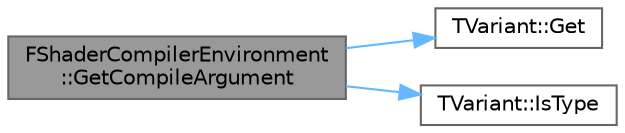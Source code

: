 digraph "FShaderCompilerEnvironment::GetCompileArgument"
{
 // INTERACTIVE_SVG=YES
 // LATEX_PDF_SIZE
  bgcolor="transparent";
  edge [fontname=Helvetica,fontsize=10,labelfontname=Helvetica,labelfontsize=10];
  node [fontname=Helvetica,fontsize=10,shape=box,height=0.2,width=0.4];
  rankdir="LR";
  Node1 [id="Node000001",label="FShaderCompilerEnvironment\l::GetCompileArgument",height=0.2,width=0.4,color="gray40", fillcolor="grey60", style="filled", fontcolor="black",tooltip=" "];
  Node1 -> Node2 [id="edge1_Node000001_Node000002",color="steelblue1",style="solid",tooltip=" "];
  Node2 [id="Node000002",label="TVariant::Get",height=0.2,width=0.4,color="grey40", fillcolor="white", style="filled",URL="$d3/d99/classTVariant.html#a31a522d41c855ce892b69b8f743e2968",tooltip="Get a reference to the held value."];
  Node1 -> Node3 [id="edge2_Node000001_Node000003",color="steelblue1",style="solid",tooltip=" "];
  Node3 [id="Node000003",label="TVariant::IsType",height=0.2,width=0.4,color="grey40", fillcolor="white", style="filled",URL="$d3/d99/classTVariant.html#aa103c1d5cc09b135dd37738aa7a834a3",tooltip="Determine if the variant holds the specific type."];
}
